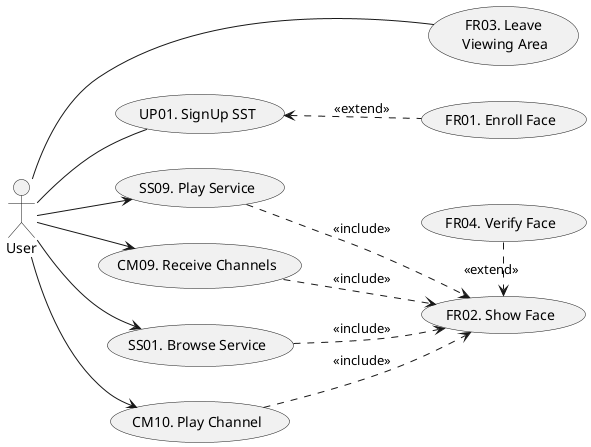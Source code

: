 @startuml
skinparam shadowing false
left to right direction
skinparam backgroundcolor transparent

' Face Recognition -> FR
(FR01. Enroll Face) as FR01
(FR02. Show Face) as FR02
(FR03. Leave\n Viewing Area) as FR03
(FR04. Verify Face) as FR04

(CM09. Receive Channels) as CM09

(UP01. SignUp SST) as UP01

(CM10. Play Channel) as CM10

(SS09. Play Service) as SS09

(SS01. Browse Service) as SS01

UP01 <.. FR01 : <<extend>>
FR04 .> FR02 : <<extend>>
CM09 ..> FR02 : <<include>>
CM10 ..> FR02 : <<include>>

SS09 ..> FR02 : <<include>>
SS01 ..> FR02 : <<include>>

:User: --- FR03
:User: --> CM09
:User: --> CM10
:User: --> SS09
:User: --> SS01
:User: -- UP01 

@enduml